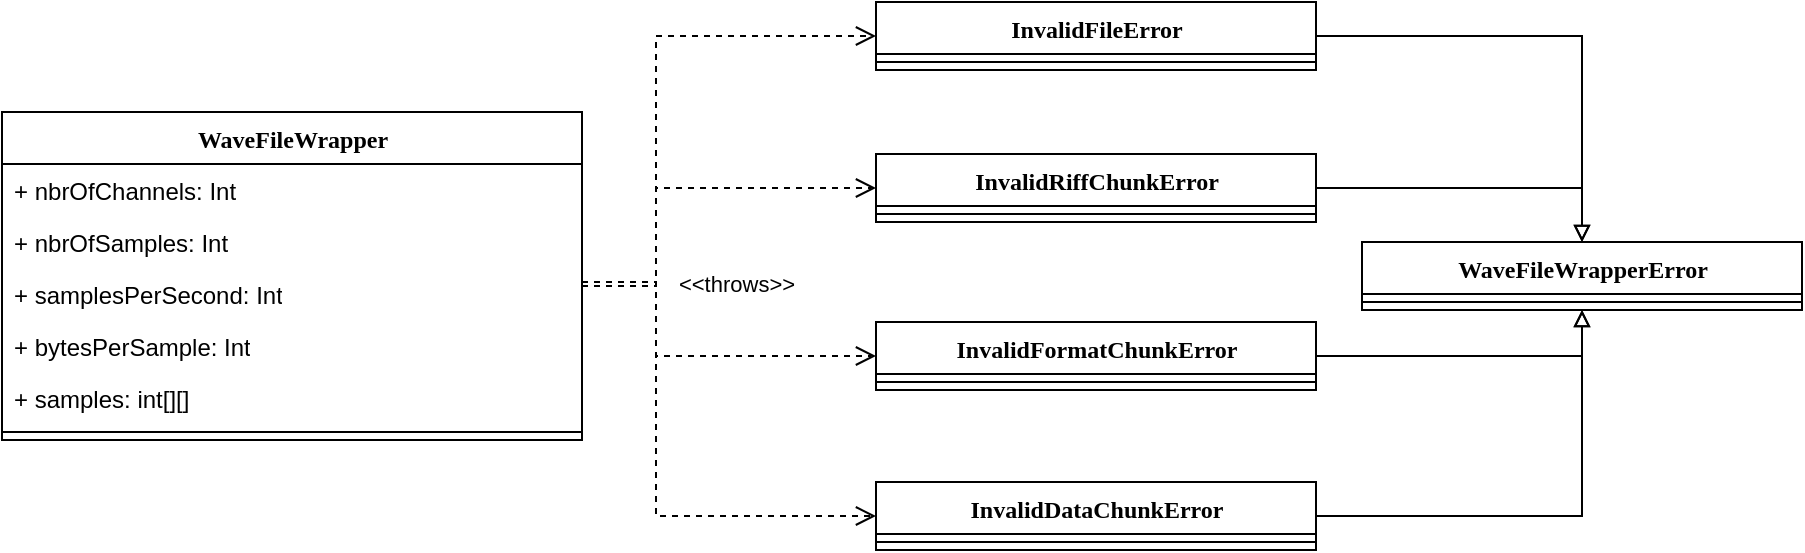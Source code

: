 <mxfile version="24.8.3" pages="2">
  <diagram name="Page-1" id="uw7urMl42E5tcrVaVIOS">
    <mxGraphModel dx="1426" dy="755" grid="1" gridSize="10" guides="1" tooltips="1" connect="1" arrows="1" fold="1" page="1" pageScale="1" pageWidth="827" pageHeight="1169" math="0" shadow="0">
      <root>
        <mxCell id="0" />
        <mxCell id="1" parent="0" />
        <mxCell id="c4K4P2OYtK1ANyOnssvS-6" value="WaveFileWrapper" style="swimlane;html=1;fontStyle=1;align=center;verticalAlign=top;childLayout=stackLayout;horizontal=1;startSize=26;horizontalStack=0;resizeParent=1;resizeLast=0;collapsible=1;marginBottom=0;swimlaneFillColor=#ffffff;rounded=0;shadow=0;comic=0;labelBackgroundColor=none;strokeWidth=1;fillColor=none;fontFamily=Verdana;fontSize=12" parent="1" vertex="1">
          <mxGeometry x="343" y="245" width="290" height="164" as="geometry" />
        </mxCell>
        <mxCell id="c4K4P2OYtK1ANyOnssvS-7" value="+ nbrOfChannels: Int" style="text;html=1;strokeColor=none;fillColor=none;align=left;verticalAlign=top;spacingLeft=4;spacingRight=4;whiteSpace=wrap;overflow=hidden;rotatable=0;points=[[0,0.5],[1,0.5]];portConstraint=eastwest;" parent="c4K4P2OYtK1ANyOnssvS-6" vertex="1">
          <mxGeometry y="26" width="290" height="26" as="geometry" />
        </mxCell>
        <mxCell id="c4K4P2OYtK1ANyOnssvS-8" value="+ nbrOfSamples: Int" style="text;html=1;strokeColor=none;fillColor=none;align=left;verticalAlign=top;spacingLeft=4;spacingRight=4;whiteSpace=wrap;overflow=hidden;rotatable=0;points=[[0,0.5],[1,0.5]];portConstraint=eastwest;" parent="c4K4P2OYtK1ANyOnssvS-6" vertex="1">
          <mxGeometry y="52" width="290" height="26" as="geometry" />
        </mxCell>
        <mxCell id="c4K4P2OYtK1ANyOnssvS-9" value="+ samplesPerSecond: Int" style="text;html=1;strokeColor=none;fillColor=none;align=left;verticalAlign=top;spacingLeft=4;spacingRight=4;whiteSpace=wrap;overflow=hidden;rotatable=0;points=[[0,0.5],[1,0.5]];portConstraint=eastwest;" parent="c4K4P2OYtK1ANyOnssvS-6" vertex="1">
          <mxGeometry y="78" width="290" height="26" as="geometry" />
        </mxCell>
        <mxCell id="c4K4P2OYtK1ANyOnssvS-10" value="+ bytesPerSample: Int" style="text;html=1;strokeColor=none;fillColor=none;align=left;verticalAlign=top;spacingLeft=4;spacingRight=4;whiteSpace=wrap;overflow=hidden;rotatable=0;points=[[0,0.5],[1,0.5]];portConstraint=eastwest;" parent="c4K4P2OYtK1ANyOnssvS-6" vertex="1">
          <mxGeometry y="104" width="290" height="26" as="geometry" />
        </mxCell>
        <mxCell id="c4K4P2OYtK1ANyOnssvS-11" value="+ samples: int[][]" style="text;html=1;strokeColor=none;fillColor=none;align=left;verticalAlign=top;spacingLeft=4;spacingRight=4;whiteSpace=wrap;overflow=hidden;rotatable=0;points=[[0,0.5],[1,0.5]];portConstraint=eastwest;" parent="c4K4P2OYtK1ANyOnssvS-6" vertex="1">
          <mxGeometry y="130" width="290" height="26" as="geometry" />
        </mxCell>
        <mxCell id="c4K4P2OYtK1ANyOnssvS-12" value="" style="line;html=1;strokeWidth=1;fillColor=none;align=left;verticalAlign=middle;spacingTop=-1;spacingLeft=3;spacingRight=3;rotatable=0;labelPosition=right;points=[];portConstraint=eastwest;" parent="c4K4P2OYtK1ANyOnssvS-6" vertex="1">
          <mxGeometry y="156" width="290" height="8" as="geometry" />
        </mxCell>
        <mxCell id="PPgkQl7gHsRR7ZtD4mZf-1" value="InvalidDataChunkError" style="swimlane;html=1;fontStyle=1;align=center;verticalAlign=top;childLayout=stackLayout;horizontal=1;startSize=26;horizontalStack=0;resizeParent=1;resizeLast=0;collapsible=1;marginBottom=0;swimlaneFillColor=#ffffff;rounded=0;shadow=0;comic=0;labelBackgroundColor=none;strokeWidth=1;fillColor=none;fontFamily=Verdana;fontSize=12" vertex="1" parent="1">
          <mxGeometry x="780" y="430" width="220" height="34" as="geometry" />
        </mxCell>
        <mxCell id="PPgkQl7gHsRR7ZtD4mZf-7" value="" style="line;html=1;strokeWidth=1;fillColor=none;align=left;verticalAlign=middle;spacingTop=-1;spacingLeft=3;spacingRight=3;rotatable=0;labelPosition=right;points=[];portConstraint=eastwest;" vertex="1" parent="PPgkQl7gHsRR7ZtD4mZf-1">
          <mxGeometry y="26" width="220" height="8" as="geometry" />
        </mxCell>
        <mxCell id="PPgkQl7gHsRR7ZtD4mZf-12" value="InvalidFileError" style="swimlane;html=1;fontStyle=1;align=center;verticalAlign=top;childLayout=stackLayout;horizontal=1;startSize=26;horizontalStack=0;resizeParent=1;resizeLast=0;collapsible=1;marginBottom=0;swimlaneFillColor=#ffffff;rounded=0;shadow=0;comic=0;labelBackgroundColor=none;strokeWidth=1;fillColor=none;fontFamily=Verdana;fontSize=12" vertex="1" parent="1">
          <mxGeometry x="780" y="190" width="220" height="34" as="geometry" />
        </mxCell>
        <mxCell id="PPgkQl7gHsRR7ZtD4mZf-13" value="" style="line;html=1;strokeWidth=1;fillColor=none;align=left;verticalAlign=middle;spacingTop=-1;spacingLeft=3;spacingRight=3;rotatable=0;labelPosition=right;points=[];portConstraint=eastwest;" vertex="1" parent="PPgkQl7gHsRR7ZtD4mZf-12">
          <mxGeometry y="26" width="220" height="8" as="geometry" />
        </mxCell>
        <mxCell id="PPgkQl7gHsRR7ZtD4mZf-14" value="InvalidRiffChunkError" style="swimlane;html=1;fontStyle=1;align=center;verticalAlign=top;childLayout=stackLayout;horizontal=1;startSize=26;horizontalStack=0;resizeParent=1;resizeLast=0;collapsible=1;marginBottom=0;swimlaneFillColor=#ffffff;rounded=0;shadow=0;comic=0;labelBackgroundColor=none;strokeWidth=1;fillColor=none;fontFamily=Verdana;fontSize=12" vertex="1" parent="1">
          <mxGeometry x="780" y="266" width="220" height="34" as="geometry" />
        </mxCell>
        <mxCell id="PPgkQl7gHsRR7ZtD4mZf-15" value="" style="line;html=1;strokeWidth=1;fillColor=none;align=left;verticalAlign=middle;spacingTop=-1;spacingLeft=3;spacingRight=3;rotatable=0;labelPosition=right;points=[];portConstraint=eastwest;" vertex="1" parent="PPgkQl7gHsRR7ZtD4mZf-14">
          <mxGeometry y="26" width="220" height="8" as="geometry" />
        </mxCell>
        <mxCell id="PPgkQl7gHsRR7ZtD4mZf-16" value="InvalidFormatChunkError" style="swimlane;html=1;fontStyle=1;align=center;verticalAlign=top;childLayout=stackLayout;horizontal=1;startSize=26;horizontalStack=0;resizeParent=1;resizeLast=0;collapsible=1;marginBottom=0;swimlaneFillColor=#ffffff;rounded=0;shadow=0;comic=0;labelBackgroundColor=none;strokeWidth=1;fillColor=none;fontFamily=Verdana;fontSize=12" vertex="1" parent="1">
          <mxGeometry x="780" y="350" width="220" height="34" as="geometry" />
        </mxCell>
        <mxCell id="PPgkQl7gHsRR7ZtD4mZf-17" value="" style="line;html=1;strokeWidth=1;fillColor=none;align=left;verticalAlign=middle;spacingTop=-1;spacingLeft=3;spacingRight=3;rotatable=0;labelPosition=right;points=[];portConstraint=eastwest;" vertex="1" parent="PPgkQl7gHsRR7ZtD4mZf-16">
          <mxGeometry y="26" width="220" height="8" as="geometry" />
        </mxCell>
        <mxCell id="PPgkQl7gHsRR7ZtD4mZf-18" value="WaveFileWrapperError" style="swimlane;html=1;fontStyle=1;align=center;verticalAlign=top;childLayout=stackLayout;horizontal=1;startSize=26;horizontalStack=0;resizeParent=1;resizeLast=0;collapsible=1;marginBottom=0;swimlaneFillColor=#ffffff;rounded=0;shadow=0;comic=0;labelBackgroundColor=none;strokeWidth=1;fillColor=none;fontFamily=Verdana;fontSize=12" vertex="1" parent="1">
          <mxGeometry x="1023" y="310" width="220" height="34" as="geometry" />
        </mxCell>
        <mxCell id="PPgkQl7gHsRR7ZtD4mZf-19" value="" style="line;html=1;strokeWidth=1;fillColor=none;align=left;verticalAlign=middle;spacingTop=-1;spacingLeft=3;spacingRight=3;rotatable=0;labelPosition=right;points=[];portConstraint=eastwest;" vertex="1" parent="PPgkQl7gHsRR7ZtD4mZf-18">
          <mxGeometry y="26" width="220" height="8" as="geometry" />
        </mxCell>
        <mxCell id="PPgkQl7gHsRR7ZtD4mZf-20" value="" style="html=1;labelBackgroundColor=#ffffff;jettySize=auto;orthogonalLoop=1;fontSize=14;rounded=0;jumpStyle=gap;edgeStyle=orthogonalEdgeStyle;startArrow=none;endArrow=block;endFill=0;strokeWidth=1;" edge="1" parent="1" source="PPgkQl7gHsRR7ZtD4mZf-12" target="PPgkQl7gHsRR7ZtD4mZf-18">
          <mxGeometry width="48" height="48" relative="1" as="geometry">
            <mxPoint x="430" y="188" as="sourcePoint" />
            <mxPoint x="478" y="140" as="targetPoint" />
          </mxGeometry>
        </mxCell>
        <mxCell id="PPgkQl7gHsRR7ZtD4mZf-21" value="" style="html=1;labelBackgroundColor=#ffffff;jettySize=auto;orthogonalLoop=1;fontSize=14;rounded=0;jumpStyle=gap;edgeStyle=orthogonalEdgeStyle;startArrow=none;endArrow=block;endFill=0;strokeWidth=1;" edge="1" parent="1" source="PPgkQl7gHsRR7ZtD4mZf-16" target="PPgkQl7gHsRR7ZtD4mZf-18">
          <mxGeometry width="48" height="48" relative="1" as="geometry">
            <mxPoint x="1010" y="217" as="sourcePoint" />
            <mxPoint x="1340" y="326" as="targetPoint" />
          </mxGeometry>
        </mxCell>
        <mxCell id="PPgkQl7gHsRR7ZtD4mZf-22" value="" style="html=1;labelBackgroundColor=#ffffff;jettySize=auto;orthogonalLoop=1;fontSize=14;rounded=0;jumpStyle=gap;edgeStyle=orthogonalEdgeStyle;startArrow=none;endArrow=block;endFill=0;strokeWidth=1;" edge="1" parent="1" source="PPgkQl7gHsRR7ZtD4mZf-14" target="PPgkQl7gHsRR7ZtD4mZf-18">
          <mxGeometry width="48" height="48" relative="1" as="geometry">
            <mxPoint x="1020" y="227" as="sourcePoint" />
            <mxPoint x="1350" y="336" as="targetPoint" />
          </mxGeometry>
        </mxCell>
        <mxCell id="PPgkQl7gHsRR7ZtD4mZf-23" value="" style="html=1;labelBackgroundColor=#ffffff;jettySize=auto;orthogonalLoop=1;fontSize=14;rounded=0;jumpStyle=gap;edgeStyle=orthogonalEdgeStyle;startArrow=none;endArrow=block;endFill=0;strokeWidth=1;" edge="1" parent="1" source="PPgkQl7gHsRR7ZtD4mZf-1" target="PPgkQl7gHsRR7ZtD4mZf-18">
          <mxGeometry width="48" height="48" relative="1" as="geometry">
            <mxPoint x="1030" y="237" as="sourcePoint" />
            <mxPoint x="1360" y="346" as="targetPoint" />
          </mxGeometry>
        </mxCell>
        <mxCell id="PPgkQl7gHsRR7ZtD4mZf-24" value="&amp;lt;&amp;lt;throws&amp;gt;&amp;gt;" style="endArrow=open;startArrow=none;endFill=0;startFill=0;endSize=8;html=1;verticalAlign=bottom;dashed=1;labelBackgroundColor=none;rounded=0;edgeStyle=orthogonalEdgeStyle;" edge="1" parent="1" source="c4K4P2OYtK1ANyOnssvS-6" target="PPgkQl7gHsRR7ZtD4mZf-12">
          <mxGeometry x="-0.728" y="-41" width="160" relative="1" as="geometry">
            <mxPoint x="420" y="580" as="sourcePoint" />
            <mxPoint x="580" y="580" as="targetPoint" />
            <Array as="points">
              <mxPoint x="670" y="332" />
              <mxPoint x="670" y="207" />
            </Array>
            <mxPoint x="-1" y="8" as="offset" />
          </mxGeometry>
        </mxCell>
        <mxCell id="PPgkQl7gHsRR7ZtD4mZf-25" value="" style="endArrow=open;startArrow=none;endFill=0;startFill=0;endSize=8;html=1;verticalAlign=bottom;dashed=1;labelBackgroundColor=none;rounded=0;edgeStyle=orthogonalEdgeStyle;" edge="1" parent="1" source="c4K4P2OYtK1ANyOnssvS-6" target="PPgkQl7gHsRR7ZtD4mZf-14">
          <mxGeometry x="-0.671" y="12" width="160" relative="1" as="geometry">
            <mxPoint x="550" y="342" as="sourcePoint" />
            <mxPoint x="790" y="217" as="targetPoint" />
            <Array as="points">
              <mxPoint x="670" y="332" />
              <mxPoint x="670" y="283" />
            </Array>
            <mxPoint as="offset" />
          </mxGeometry>
        </mxCell>
        <mxCell id="PPgkQl7gHsRR7ZtD4mZf-26" value="" style="endArrow=open;startArrow=none;endFill=0;startFill=0;endSize=8;html=1;verticalAlign=bottom;dashed=1;labelBackgroundColor=none;rounded=0;edgeStyle=orthogonalEdgeStyle;" edge="1" parent="1" source="c4K4P2OYtK1ANyOnssvS-6" target="PPgkQl7gHsRR7ZtD4mZf-16">
          <mxGeometry x="-0.671" y="12" width="160" relative="1" as="geometry">
            <mxPoint x="550" y="342" as="sourcePoint" />
            <mxPoint x="790" y="293" as="targetPoint" />
            <Array as="points">
              <mxPoint x="670" y="330" />
              <mxPoint x="670" y="367" />
            </Array>
            <mxPoint as="offset" />
          </mxGeometry>
        </mxCell>
        <mxCell id="PPgkQl7gHsRR7ZtD4mZf-27" value="" style="endArrow=open;startArrow=none;endFill=0;startFill=0;endSize=8;html=1;verticalAlign=bottom;dashed=1;labelBackgroundColor=none;rounded=0;edgeStyle=orthogonalEdgeStyle;" edge="1" parent="1" source="c4K4P2OYtK1ANyOnssvS-6" target="PPgkQl7gHsRR7ZtD4mZf-1">
          <mxGeometry x="-0.671" y="12" width="160" relative="1" as="geometry">
            <mxPoint x="560" y="352" as="sourcePoint" />
            <mxPoint x="800" y="303" as="targetPoint" />
            <Array as="points">
              <mxPoint x="670" y="330" />
              <mxPoint x="670" y="447" />
            </Array>
            <mxPoint as="offset" />
          </mxGeometry>
        </mxCell>
      </root>
    </mxGraphModel>
  </diagram>
  <diagram id="zAVa7AMhgyVqMyaeUAfR" name="Seite-2">
    <mxGraphModel dx="1426" dy="755" grid="1" gridSize="10" guides="1" tooltips="1" connect="1" arrows="1" fold="1" page="1" pageScale="1" pageWidth="827" pageHeight="1169" math="0" shadow="0">
      <root>
        <mxCell id="0" />
        <mxCell id="1" parent="0" />
      </root>
    </mxGraphModel>
  </diagram>
</mxfile>
